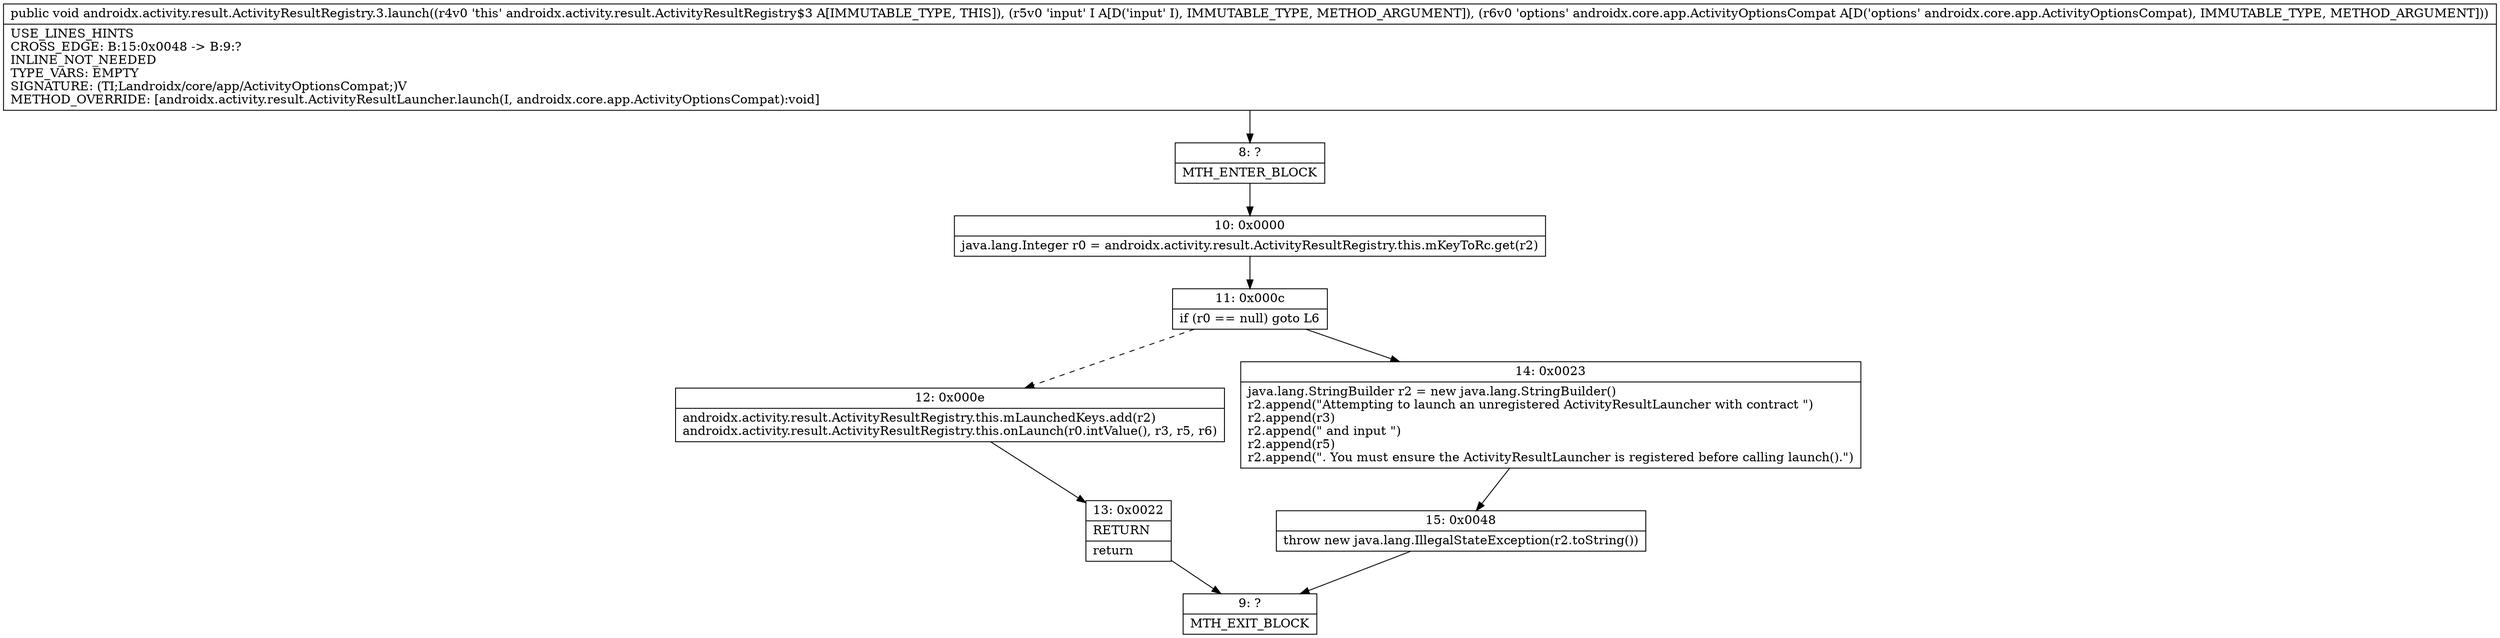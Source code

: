 digraph "CFG forandroidx.activity.result.ActivityResultRegistry.3.launch(Ljava\/lang\/Object;Landroidx\/core\/app\/ActivityOptionsCompat;)V" {
Node_8 [shape=record,label="{8\:\ ?|MTH_ENTER_BLOCK\l}"];
Node_10 [shape=record,label="{10\:\ 0x0000|java.lang.Integer r0 = androidx.activity.result.ActivityResultRegistry.this.mKeyToRc.get(r2)\l}"];
Node_11 [shape=record,label="{11\:\ 0x000c|if (r0 == null) goto L6\l}"];
Node_12 [shape=record,label="{12\:\ 0x000e|androidx.activity.result.ActivityResultRegistry.this.mLaunchedKeys.add(r2)\landroidx.activity.result.ActivityResultRegistry.this.onLaunch(r0.intValue(), r3, r5, r6)\l}"];
Node_13 [shape=record,label="{13\:\ 0x0022|RETURN\l|return\l}"];
Node_9 [shape=record,label="{9\:\ ?|MTH_EXIT_BLOCK\l}"];
Node_14 [shape=record,label="{14\:\ 0x0023|java.lang.StringBuilder r2 = new java.lang.StringBuilder()\lr2.append(\"Attempting to launch an unregistered ActivityResultLauncher with contract \")\lr2.append(r3)\lr2.append(\" and input \")\lr2.append(r5)\lr2.append(\". You must ensure the ActivityResultLauncher is registered before calling launch().\")\l}"];
Node_15 [shape=record,label="{15\:\ 0x0048|throw new java.lang.IllegalStateException(r2.toString())\l}"];
MethodNode[shape=record,label="{public void androidx.activity.result.ActivityResultRegistry.3.launch((r4v0 'this' androidx.activity.result.ActivityResultRegistry$3 A[IMMUTABLE_TYPE, THIS]), (r5v0 'input' I A[D('input' I), IMMUTABLE_TYPE, METHOD_ARGUMENT]), (r6v0 'options' androidx.core.app.ActivityOptionsCompat A[D('options' androidx.core.app.ActivityOptionsCompat), IMMUTABLE_TYPE, METHOD_ARGUMENT]))  | USE_LINES_HINTS\lCROSS_EDGE: B:15:0x0048 \-\> B:9:?\lINLINE_NOT_NEEDED\lTYPE_VARS: EMPTY\lSIGNATURE: (TI;Landroidx\/core\/app\/ActivityOptionsCompat;)V\lMETHOD_OVERRIDE: [androidx.activity.result.ActivityResultLauncher.launch(I, androidx.core.app.ActivityOptionsCompat):void]\l}"];
MethodNode -> Node_8;Node_8 -> Node_10;
Node_10 -> Node_11;
Node_11 -> Node_12[style=dashed];
Node_11 -> Node_14;
Node_12 -> Node_13;
Node_13 -> Node_9;
Node_14 -> Node_15;
Node_15 -> Node_9;
}

